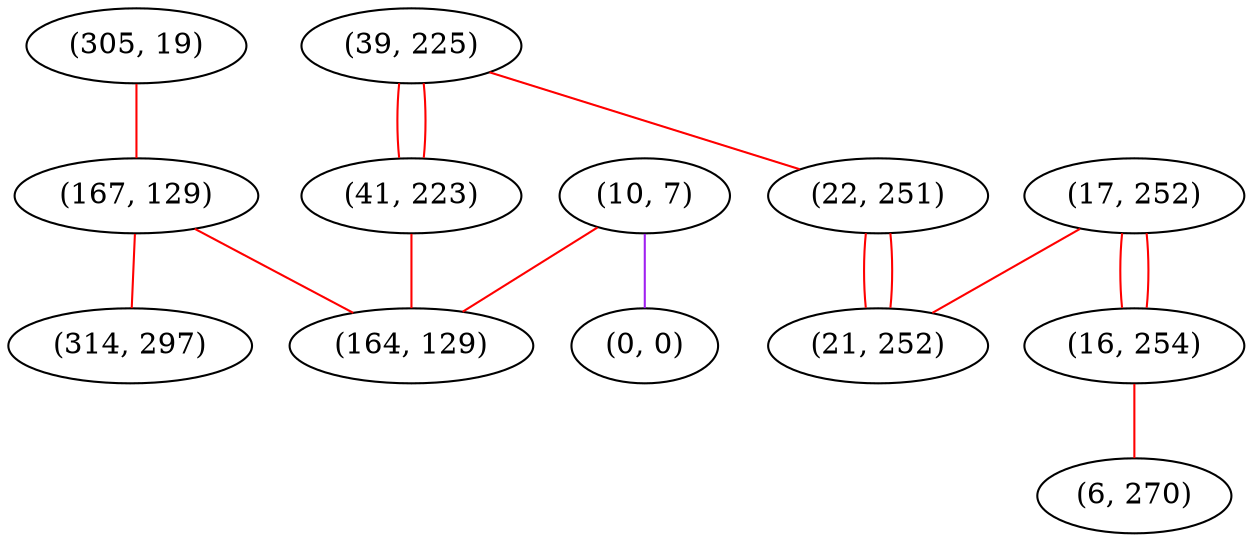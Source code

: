 graph "" {
"(305, 19)";
"(17, 252)";
"(39, 225)";
"(22, 251)";
"(16, 254)";
"(21, 252)";
"(167, 129)";
"(314, 297)";
"(10, 7)";
"(0, 0)";
"(41, 223)";
"(164, 129)";
"(6, 270)";
"(305, 19)" -- "(167, 129)"  [color=red, key=0, weight=1];
"(17, 252)" -- "(16, 254)"  [color=red, key=0, weight=1];
"(17, 252)" -- "(16, 254)"  [color=red, key=1, weight=1];
"(17, 252)" -- "(21, 252)"  [color=red, key=0, weight=1];
"(39, 225)" -- "(22, 251)"  [color=red, key=0, weight=1];
"(39, 225)" -- "(41, 223)"  [color=red, key=0, weight=1];
"(39, 225)" -- "(41, 223)"  [color=red, key=1, weight=1];
"(22, 251)" -- "(21, 252)"  [color=red, key=0, weight=1];
"(22, 251)" -- "(21, 252)"  [color=red, key=1, weight=1];
"(16, 254)" -- "(6, 270)"  [color=red, key=0, weight=1];
"(167, 129)" -- "(164, 129)"  [color=red, key=0, weight=1];
"(167, 129)" -- "(314, 297)"  [color=red, key=0, weight=1];
"(10, 7)" -- "(0, 0)"  [color=purple, key=0, weight=4];
"(10, 7)" -- "(164, 129)"  [color=red, key=0, weight=1];
"(41, 223)" -- "(164, 129)"  [color=red, key=0, weight=1];
}
